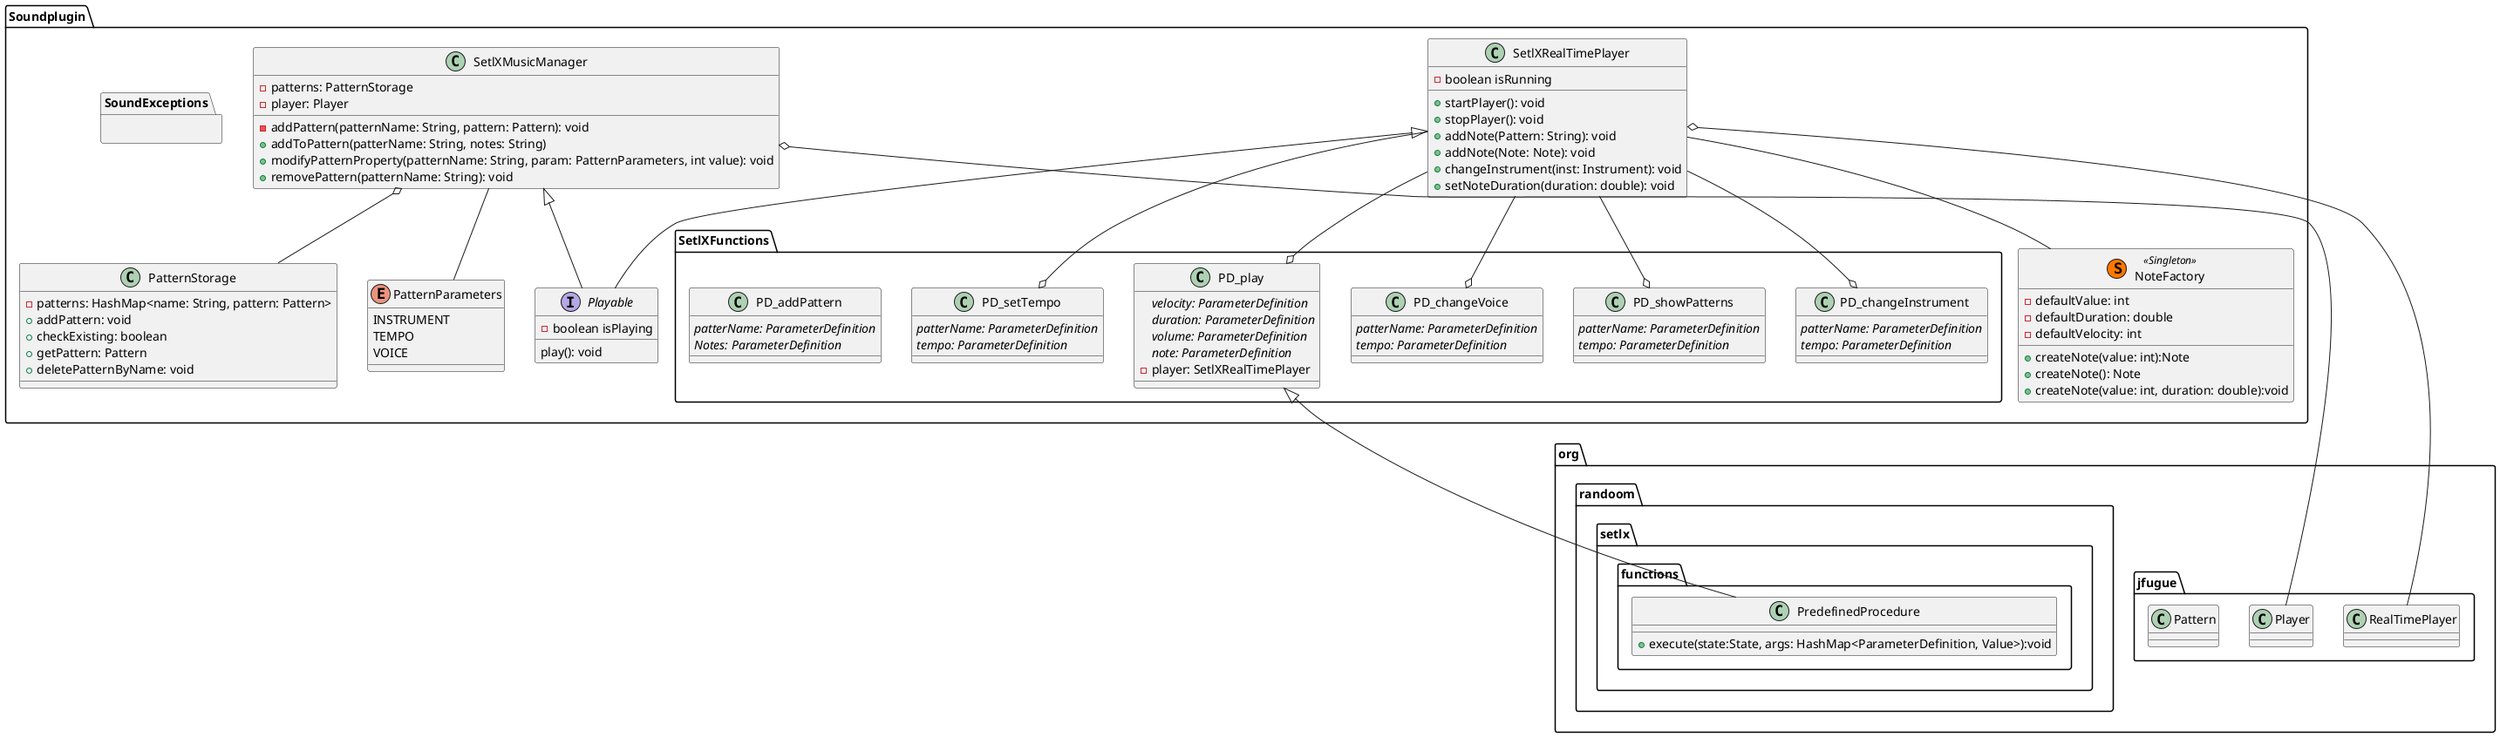 @startuml

package Soundplugin {
    class SetlXRealTimePlayer{
    -boolean isRunning

    +startPlayer(): void
    +stopPlayer(): void
    +addNote(Pattern: String): void
    +addNote(Note: Note): void
    +changeInstrument(inst: Instrument): void
    +setNoteDuration(duration: double): void



    }
    class NoteFactory <<(S,#FF7700) Singleton>>{
    -defaultValue: int
    -defaultDuration: double
    -defaultVelocity: int

    +createNote(value: int):Note
    +createNote(): Note
    +createNote(value: int, duration: double):void

    }
        interface Playable{
        -boolean isPlaying
        play(): void
        }
    class SetlXMusicManager {
    -patterns: PatternStorage
    -player: Player
    -addPattern(patternName: String, pattern: Pattern): void
    +addToPattern(patterName: String, notes: String)
    +modifyPatternProperty(patternName: String, param: PatternParameters, int value): void
    +removePattern(patternName: String): void

    }
    class PatternStorage{
    -patterns: HashMap<name: String, pattern: Pattern>
    +addPattern: void
    +checkExisting: boolean
    +getPattern: Pattern
    +deletePatternByName: void
    }

    enum PatternParameters{
    INSTRUMENT
    TEMPO
    VOICE
    }

package  SetlXFunctions {
    class PD_play {
    {abstract} velocity: ParameterDefinition
    {abstract} duration: ParameterDefinition
    {abstract} volume: ParameterDefinition
    {abstract} note: ParameterDefinition
    -player: SetlXRealTimePlayer
    }
    class PD_setTempo{
    {abstract} patterName: ParameterDefinition
    {abstract} tempo: ParameterDefinition
    }
    class PD_changeInstrument{
    {abstract} patterName: ParameterDefinition
    {abstract} tempo: ParameterDefinition
    }
    class PD_showPatterns{
    {abstract} patterName: ParameterDefinition
    {abstract} tempo: ParameterDefinition
    }
    class PD_changeVoice{
    {abstract} patterName: ParameterDefinition
    {abstract} tempo: ParameterDefinition
    }
    class PD_addPattern{
    {abstract} patterName: ParameterDefinition
    {abstract} Notes: ParameterDefinition
    }
}
package SoundExceptions{
}
}

package  org.randoom.setlx.functions {

class PredefinedProcedure {
+execute(state:State, args: HashMap<ParameterDefinition, Value>):void
}

}

package  org.jfugue{
    class RealTimePlayer{
    }
    class Player{
    }
    class Pattern
}

PD_play <|-- PredefinedProcedure
SetlXRealTimePlayer -- NoteFactory
SetlXRealTimePlayer --o PD_play
SetlXRealTimePlayer --o PD_changeInstrument
SetlXRealTimePlayer --o PD_showPatterns
SetlXRealTimePlayer --o PD_changeVoice
SetlXRealTimePlayer --o PD_setTempo
SetlXRealTimePlayer <|-- Playable
SetlXMusicManager <|-- Playable
SetlXMusicManager -- PatternParameters
SetlXMusicManager o-- Player
SetlXRealTimePlayer  o-- RealTimePlayer
SetlXMusicManager  o-- PatternStorage



@enduml